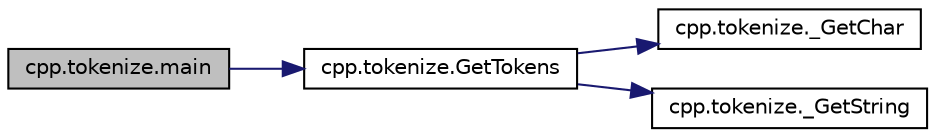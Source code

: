 digraph "cpp.tokenize.main"
{
  edge [fontname="Helvetica",fontsize="10",labelfontname="Helvetica",labelfontsize="10"];
  node [fontname="Helvetica",fontsize="10",shape=record];
  rankdir="LR";
  Node13 [label="cpp.tokenize.main",height=0.2,width=0.4,color="black", fillcolor="grey75", style="filled", fontcolor="black"];
  Node13 -> Node14 [color="midnightblue",fontsize="10",style="solid",fontname="Helvetica"];
  Node14 [label="cpp.tokenize.GetTokens",height=0.2,width=0.4,color="black", fillcolor="white", style="filled",URL="$d7/d88/namespacecpp_1_1tokenize.html#ab78959b4d0a9c3bade98904a23129afc"];
  Node14 -> Node15 [color="midnightblue",fontsize="10",style="solid",fontname="Helvetica"];
  Node15 [label="cpp.tokenize._GetChar",height=0.2,width=0.4,color="black", fillcolor="white", style="filled",URL="$d7/d88/namespacecpp_1_1tokenize.html#abeb75f493bd3035922daf150f5213ba9"];
  Node14 -> Node16 [color="midnightblue",fontsize="10",style="solid",fontname="Helvetica"];
  Node16 [label="cpp.tokenize._GetString",height=0.2,width=0.4,color="black", fillcolor="white", style="filled",URL="$d7/d88/namespacecpp_1_1tokenize.html#a3c6a8b154110b4b6a0385ccc3469db77"];
}

